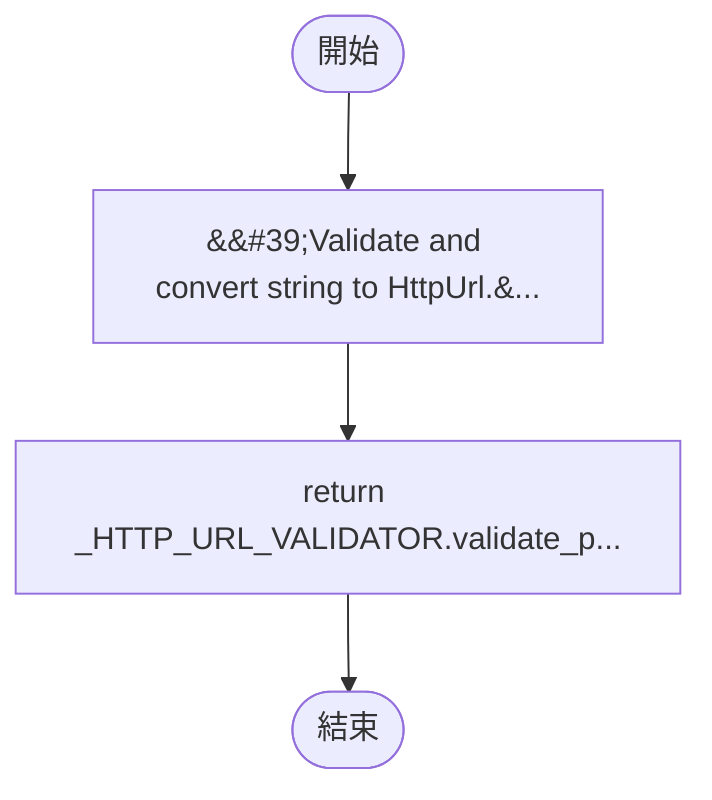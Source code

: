 flowchart TB
    n1([開始])
    n2([結束])
    n3[&amp;&#35;39;Validate and convert string to HttpUrl.&amp;...]
    n4[return _HTTP_URL_VALIDATOR.validate_p...]
    n1 --> n3
    n3 --> n4
    n4 --> n2